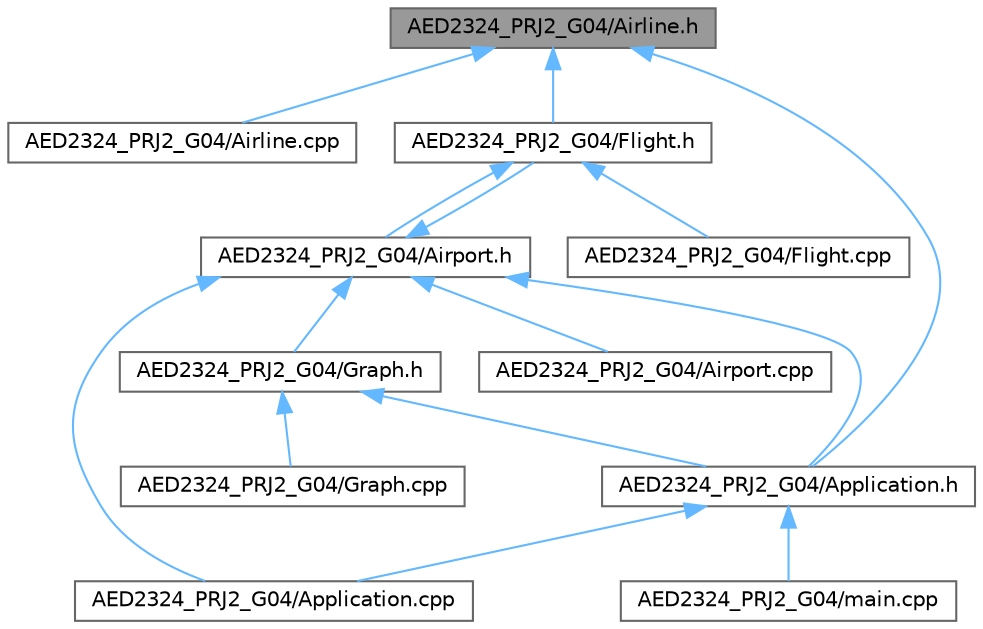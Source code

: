 digraph "AED2324_PRJ2_G04/Airline.h"
{
 // LATEX_PDF_SIZE
  bgcolor="transparent";
  edge [fontname=Helvetica,fontsize=10,labelfontname=Helvetica,labelfontsize=10];
  node [fontname=Helvetica,fontsize=10,shape=box,height=0.2,width=0.4];
  Node1 [id="Node000001",label="AED2324_PRJ2_G04/Airline.h",height=0.2,width=0.4,color="gray40", fillcolor="grey60", style="filled", fontcolor="black",tooltip=" "];
  Node1 -> Node2 [id="edge1_Node000001_Node000002",dir="back",color="steelblue1",style="solid",tooltip=" "];
  Node2 [id="Node000002",label="AED2324_PRJ2_G04/Airline.cpp",height=0.2,width=0.4,color="grey40", fillcolor="white", style="filled",URL="$_airline_8cpp.html",tooltip=" "];
  Node1 -> Node3 [id="edge2_Node000001_Node000003",dir="back",color="steelblue1",style="solid",tooltip=" "];
  Node3 [id="Node000003",label="AED2324_PRJ2_G04/Application.h",height=0.2,width=0.4,color="grey40", fillcolor="white", style="filled",URL="$_application_8h.html",tooltip=" "];
  Node3 -> Node4 [id="edge3_Node000003_Node000004",dir="back",color="steelblue1",style="solid",tooltip=" "];
  Node4 [id="Node000004",label="AED2324_PRJ2_G04/Application.cpp",height=0.2,width=0.4,color="grey40", fillcolor="white", style="filled",URL="$_application_8cpp.html",tooltip=" "];
  Node3 -> Node5 [id="edge4_Node000003_Node000005",dir="back",color="steelblue1",style="solid",tooltip=" "];
  Node5 [id="Node000005",label="AED2324_PRJ2_G04/main.cpp",height=0.2,width=0.4,color="grey40", fillcolor="white", style="filled",URL="$main_8cpp.html",tooltip=" "];
  Node1 -> Node6 [id="edge5_Node000001_Node000006",dir="back",color="steelblue1",style="solid",tooltip=" "];
  Node6 [id="Node000006",label="AED2324_PRJ2_G04/Flight.h",height=0.2,width=0.4,color="grey40", fillcolor="white", style="filled",URL="$_flight_8h.html",tooltip=" "];
  Node6 -> Node7 [id="edge6_Node000006_Node000007",dir="back",color="steelblue1",style="solid",tooltip=" "];
  Node7 [id="Node000007",label="AED2324_PRJ2_G04/Airport.h",height=0.2,width=0.4,color="grey40", fillcolor="white", style="filled",URL="$_airport_8h.html",tooltip=" "];
  Node7 -> Node8 [id="edge7_Node000007_Node000008",dir="back",color="steelblue1",style="solid",tooltip=" "];
  Node8 [id="Node000008",label="AED2324_PRJ2_G04/Airport.cpp",height=0.2,width=0.4,color="grey40", fillcolor="white", style="filled",URL="$_airport_8cpp.html",tooltip=" "];
  Node7 -> Node4 [id="edge8_Node000007_Node000004",dir="back",color="steelblue1",style="solid",tooltip=" "];
  Node7 -> Node3 [id="edge9_Node000007_Node000003",dir="back",color="steelblue1",style="solid",tooltip=" "];
  Node7 -> Node6 [id="edge10_Node000007_Node000006",dir="back",color="steelblue1",style="solid",tooltip=" "];
  Node7 -> Node9 [id="edge11_Node000007_Node000009",dir="back",color="steelblue1",style="solid",tooltip=" "];
  Node9 [id="Node000009",label="AED2324_PRJ2_G04/Graph.h",height=0.2,width=0.4,color="grey40", fillcolor="white", style="filled",URL="$_graph_8h.html",tooltip=" "];
  Node9 -> Node3 [id="edge12_Node000009_Node000003",dir="back",color="steelblue1",style="solid",tooltip=" "];
  Node9 -> Node10 [id="edge13_Node000009_Node000010",dir="back",color="steelblue1",style="solid",tooltip=" "];
  Node10 [id="Node000010",label="AED2324_PRJ2_G04/Graph.cpp",height=0.2,width=0.4,color="grey40", fillcolor="white", style="filled",URL="$_graph_8cpp.html",tooltip=" "];
  Node6 -> Node11 [id="edge14_Node000006_Node000011",dir="back",color="steelblue1",style="solid",tooltip=" "];
  Node11 [id="Node000011",label="AED2324_PRJ2_G04/Flight.cpp",height=0.2,width=0.4,color="grey40", fillcolor="white", style="filled",URL="$_flight_8cpp.html",tooltip=" "];
}
